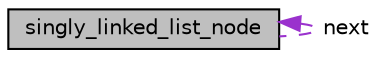 digraph "singly_linked_list_node"
{
 // LATEX_PDF_SIZE
  edge [fontname="Helvetica",fontsize="10",labelfontname="Helvetica",labelfontsize="10"];
  node [fontname="Helvetica",fontsize="10",shape=record];
  Node1 [label="singly_linked_list_node",height=0.2,width=0.4,color="black", fillcolor="grey75", style="filled", fontcolor="black",tooltip="Simple linked list node struct."];
  Node1 -> Node1 [dir="back",color="darkorchid3",fontsize="10",style="dashed",label=" next" ,fontname="Helvetica"];
}
